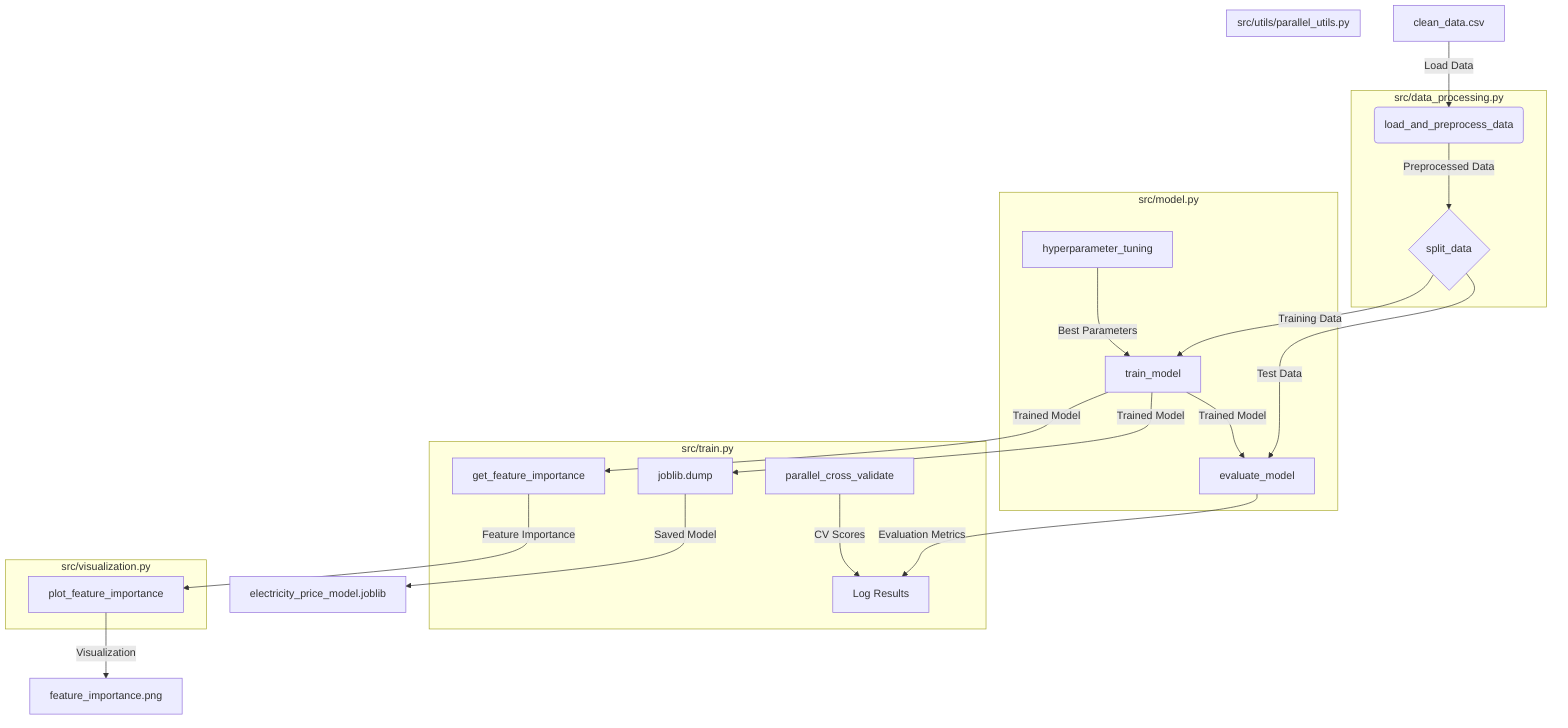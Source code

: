 graph TD
    A[clean_data.csv] -->|Load Data| B(load_and_preprocess_data)
    B -->|Preprocessed Data| C{split_data}
    C -->|Training Data| D[train_model]
    C -->|Test Data| E[evaluate_model]
    D -->|Trained Model| F[joblib.dump]
    F -->|Saved Model| G[electricity_price_model.joblib]
    D -->|Trained Model| E
    E -->|Evaluation Metrics| H[Log Results]
    D -->|Trained Model| I[get_feature_importance]
    I -->|Feature Importance| J[plot_feature_importance]
    J -->|Visualization| K[feature_importance.png]
    L[hyperparameter_tuning] -->|Best Parameters| D
    M[parallel_cross_validate] -->|CV Scores| H
    
    subgraph "src/data_processing.py"
    B
    C
    end
    
    subgraph "src/model.py"
    D
    E
    L
    end
    
    subgraph "src/train.py"
    H
    I
    F
    M
    end
    
    subgraph "src/visualization.py"
    J
    end
    
    subgraph "src/utils/parallel_utils.py"
    M
    end